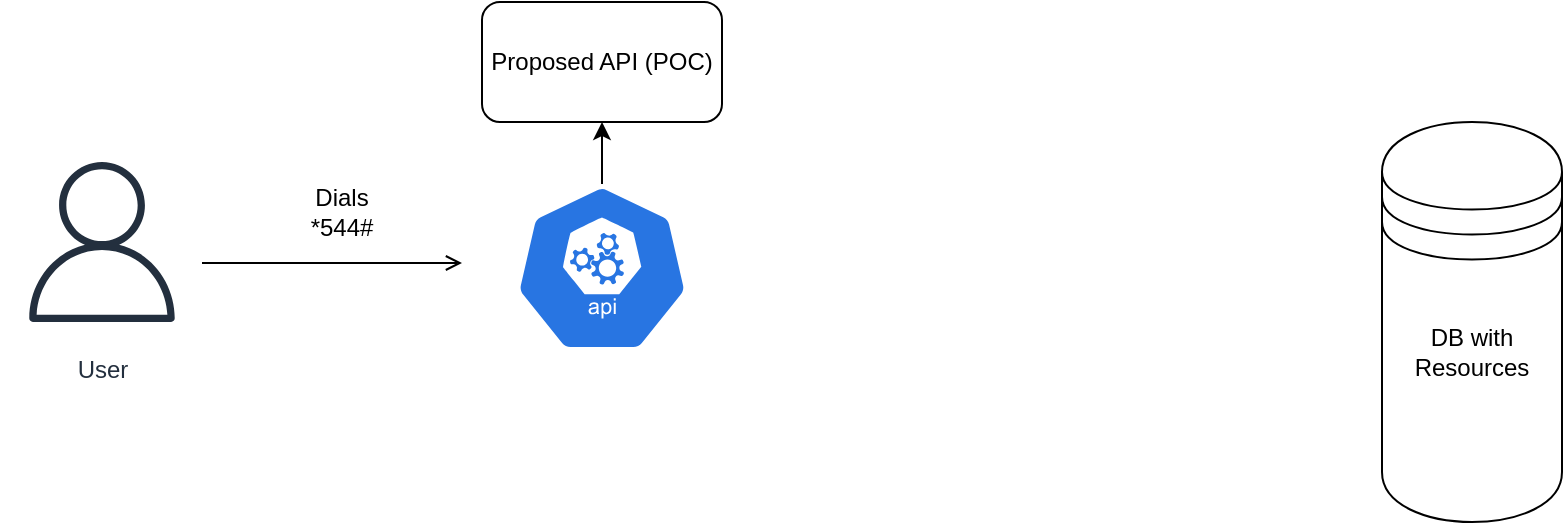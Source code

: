 <mxfile version="21.6.8" type="github">
  <diagram name="Page-1" id="9f46799a-70d6-7492-0946-bef42562c5a5">
    <mxGraphModel dx="984" dy="708" grid="1" gridSize="10" guides="1" tooltips="1" connect="1" arrows="1" fold="1" page="1" pageScale="1" pageWidth="1100" pageHeight="850" background="none" math="0" shadow="0">
      <root>
        <mxCell id="0" />
        <mxCell id="1" parent="0" />
        <mxCell id="engiKAQKqiFSEzfEkbdf-2" value="" style="shape=datastore;whiteSpace=wrap;html=1;" vertex="1" parent="1">
          <mxGeometry x="820" y="310" width="90" height="200" as="geometry" />
        </mxCell>
        <mxCell id="engiKAQKqiFSEzfEkbdf-3" value="User" style="sketch=0;outlineConnect=0;fontColor=#232F3E;gradientColor=none;strokeColor=#232F3E;fillColor=#ffffff;dashed=0;verticalLabelPosition=bottom;verticalAlign=top;align=center;html=1;fontSize=12;fontStyle=0;aspect=fixed;shape=mxgraph.aws4.resourceIcon;resIcon=mxgraph.aws4.user;" vertex="1" parent="1">
          <mxGeometry x="130" y="320" width="100" height="100" as="geometry" />
        </mxCell>
        <mxCell id="engiKAQKqiFSEzfEkbdf-4" value="" style="edgeStyle=elbowEdgeStyle;html=1;endArrow=open;elbow=vertical;endFill=1;rounded=0;" edge="1" parent="1" source="engiKAQKqiFSEzfEkbdf-3" target="engiKAQKqiFSEzfEkbdf-7">
          <mxGeometry width="100" height="75" relative="1" as="geometry">
            <mxPoint x="510" y="445" as="sourcePoint" />
            <mxPoint x="360" y="370" as="targetPoint" />
          </mxGeometry>
        </mxCell>
        <mxCell id="engiKAQKqiFSEzfEkbdf-5" value="Dials *544#" style="text;html=1;strokeColor=none;fillColor=none;align=center;verticalAlign=middle;whiteSpace=wrap;rounded=0;" vertex="1" parent="1">
          <mxGeometry x="270" y="340" width="60" height="30" as="geometry" />
        </mxCell>
        <mxCell id="engiKAQKqiFSEzfEkbdf-6" value="DB with Resources" style="text;html=1;strokeColor=none;fillColor=none;align=center;verticalAlign=middle;whiteSpace=wrap;rounded=0;" vertex="1" parent="1">
          <mxGeometry x="835" y="410" width="60" height="30" as="geometry" />
        </mxCell>
        <mxCell id="engiKAQKqiFSEzfEkbdf-8" style="edgeStyle=orthogonalEdgeStyle;rounded=0;orthogonalLoop=1;jettySize=auto;html=1;exitX=0.5;exitY=0;exitDx=0;exitDy=0;exitPerimeter=0;" edge="1" parent="1" source="engiKAQKqiFSEzfEkbdf-7" target="engiKAQKqiFSEzfEkbdf-9">
          <mxGeometry relative="1" as="geometry">
            <mxPoint x="430" y="280" as="targetPoint" />
          </mxGeometry>
        </mxCell>
        <mxCell id="engiKAQKqiFSEzfEkbdf-7" value="" style="sketch=0;html=1;dashed=0;whitespace=wrap;fillColor=#2875E2;strokeColor=#ffffff;points=[[0.005,0.63,0],[0.1,0.2,0],[0.9,0.2,0],[0.5,0,0],[0.995,0.63,0],[0.72,0.99,0],[0.5,1,0],[0.28,0.99,0]];verticalLabelPosition=bottom;align=center;verticalAlign=top;shape=mxgraph.kubernetes.icon;prIcon=api" vertex="1" parent="1">
          <mxGeometry x="360" y="341" width="140" height="84" as="geometry" />
        </mxCell>
        <mxCell id="engiKAQKqiFSEzfEkbdf-9" value="Proposed API (POC)" style="rounded=1;whiteSpace=wrap;html=1;" vertex="1" parent="1">
          <mxGeometry x="370" y="250" width="120" height="60" as="geometry" />
        </mxCell>
      </root>
    </mxGraphModel>
  </diagram>
</mxfile>
